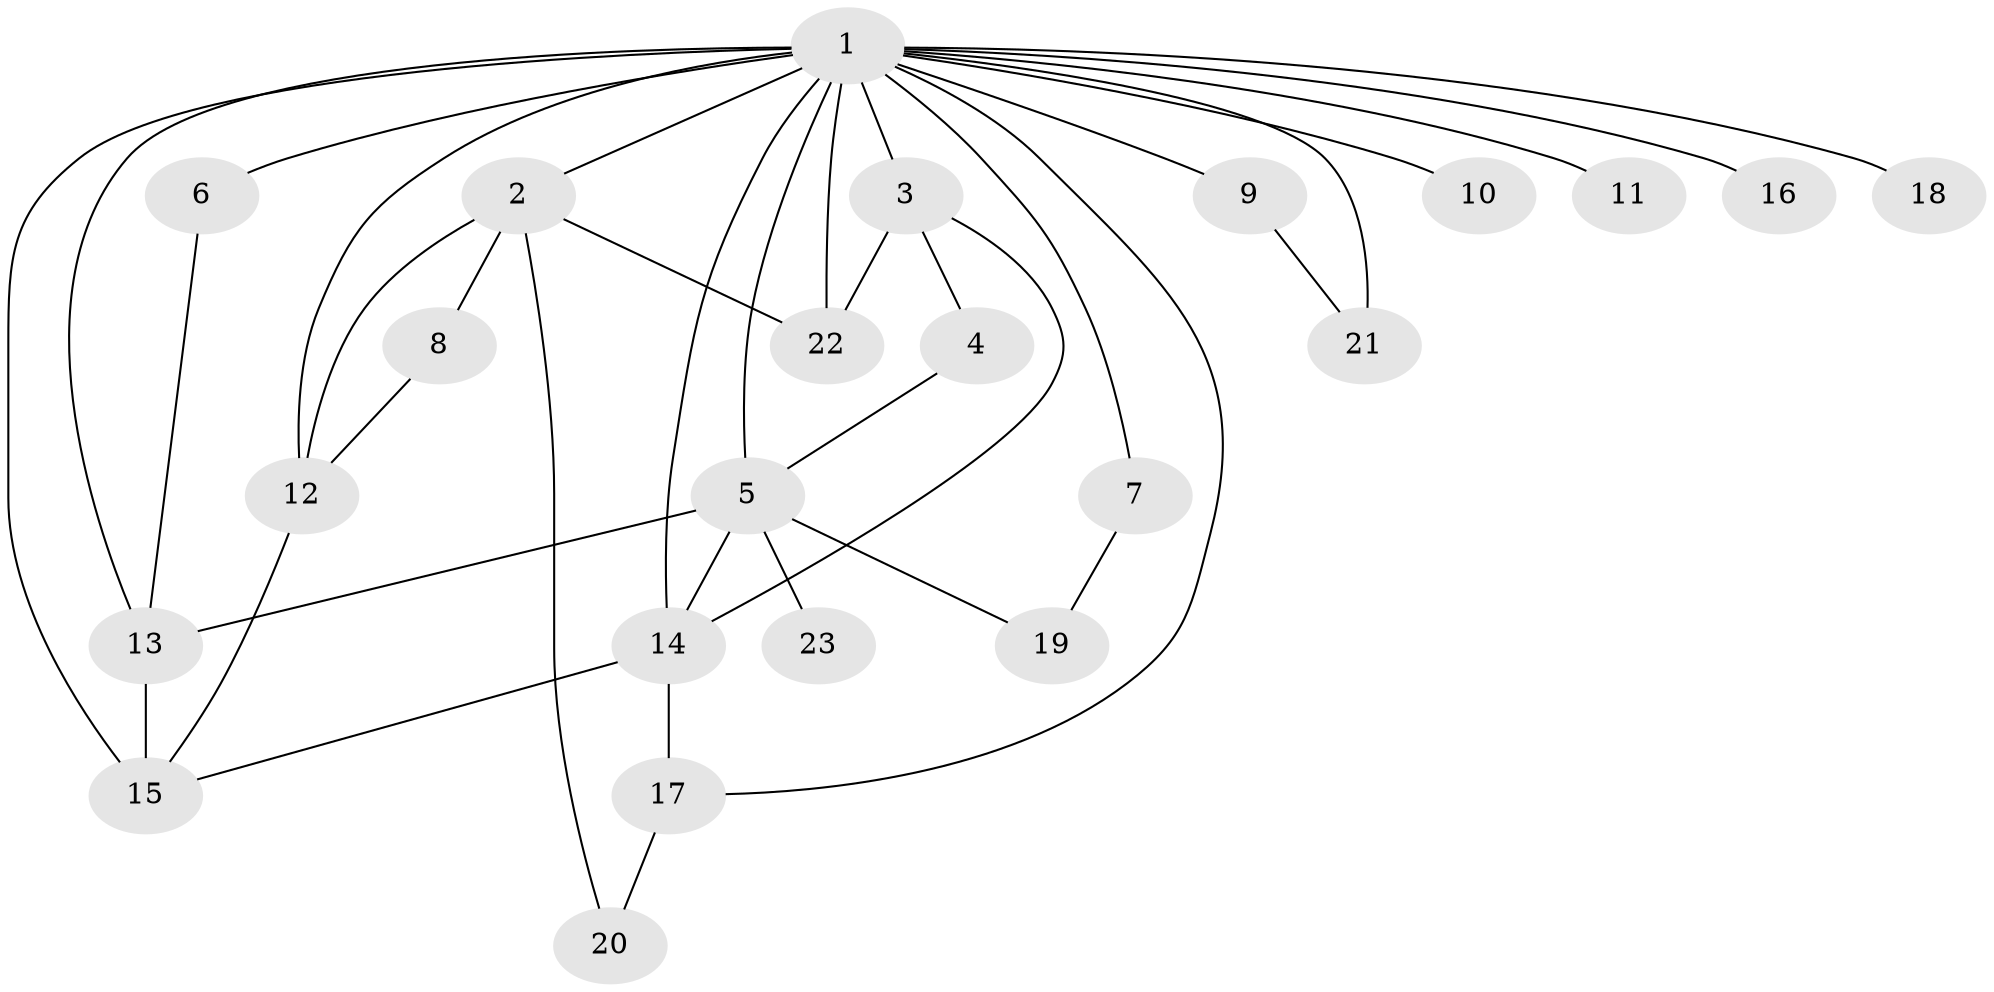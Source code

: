 // original degree distribution, {34: 0.013157894736842105, 3: 0.15789473684210525, 7: 0.039473684210526314, 2: 0.17105263157894737, 12: 0.013157894736842105, 1: 0.4473684210526316, 4: 0.13157894736842105, 6: 0.013157894736842105, 5: 0.013157894736842105}
// Generated by graph-tools (version 1.1) at 2025/50/03/04/25 22:50:25]
// undirected, 23 vertices, 38 edges
graph export_dot {
  node [color=gray90,style=filled];
  1;
  2;
  3;
  4;
  5;
  6;
  7;
  8;
  9;
  10;
  11;
  12;
  13;
  14;
  15;
  16;
  17;
  18;
  19;
  20;
  21;
  22;
  23;
  1 -- 2 [weight=2.0];
  1 -- 3 [weight=4.0];
  1 -- 5 [weight=3.0];
  1 -- 6 [weight=2.0];
  1 -- 7 [weight=1.0];
  1 -- 9 [weight=1.0];
  1 -- 10 [weight=1.0];
  1 -- 11 [weight=1.0];
  1 -- 12 [weight=1.0];
  1 -- 13 [weight=1.0];
  1 -- 14 [weight=1.0];
  1 -- 15 [weight=3.0];
  1 -- 16 [weight=2.0];
  1 -- 17 [weight=1.0];
  1 -- 18 [weight=2.0];
  1 -- 21 [weight=1.0];
  1 -- 22 [weight=1.0];
  2 -- 8 [weight=1.0];
  2 -- 12 [weight=1.0];
  2 -- 20 [weight=1.0];
  2 -- 22 [weight=1.0];
  3 -- 4 [weight=1.0];
  3 -- 14 [weight=1.0];
  3 -- 22 [weight=1.0];
  4 -- 5 [weight=1.0];
  5 -- 13 [weight=1.0];
  5 -- 14 [weight=1.0];
  5 -- 19 [weight=1.0];
  5 -- 23 [weight=1.0];
  6 -- 13 [weight=1.0];
  7 -- 19 [weight=1.0];
  8 -- 12 [weight=1.0];
  9 -- 21 [weight=2.0];
  12 -- 15 [weight=1.0];
  13 -- 15 [weight=3.0];
  14 -- 15 [weight=1.0];
  14 -- 17 [weight=1.0];
  17 -- 20 [weight=1.0];
}
